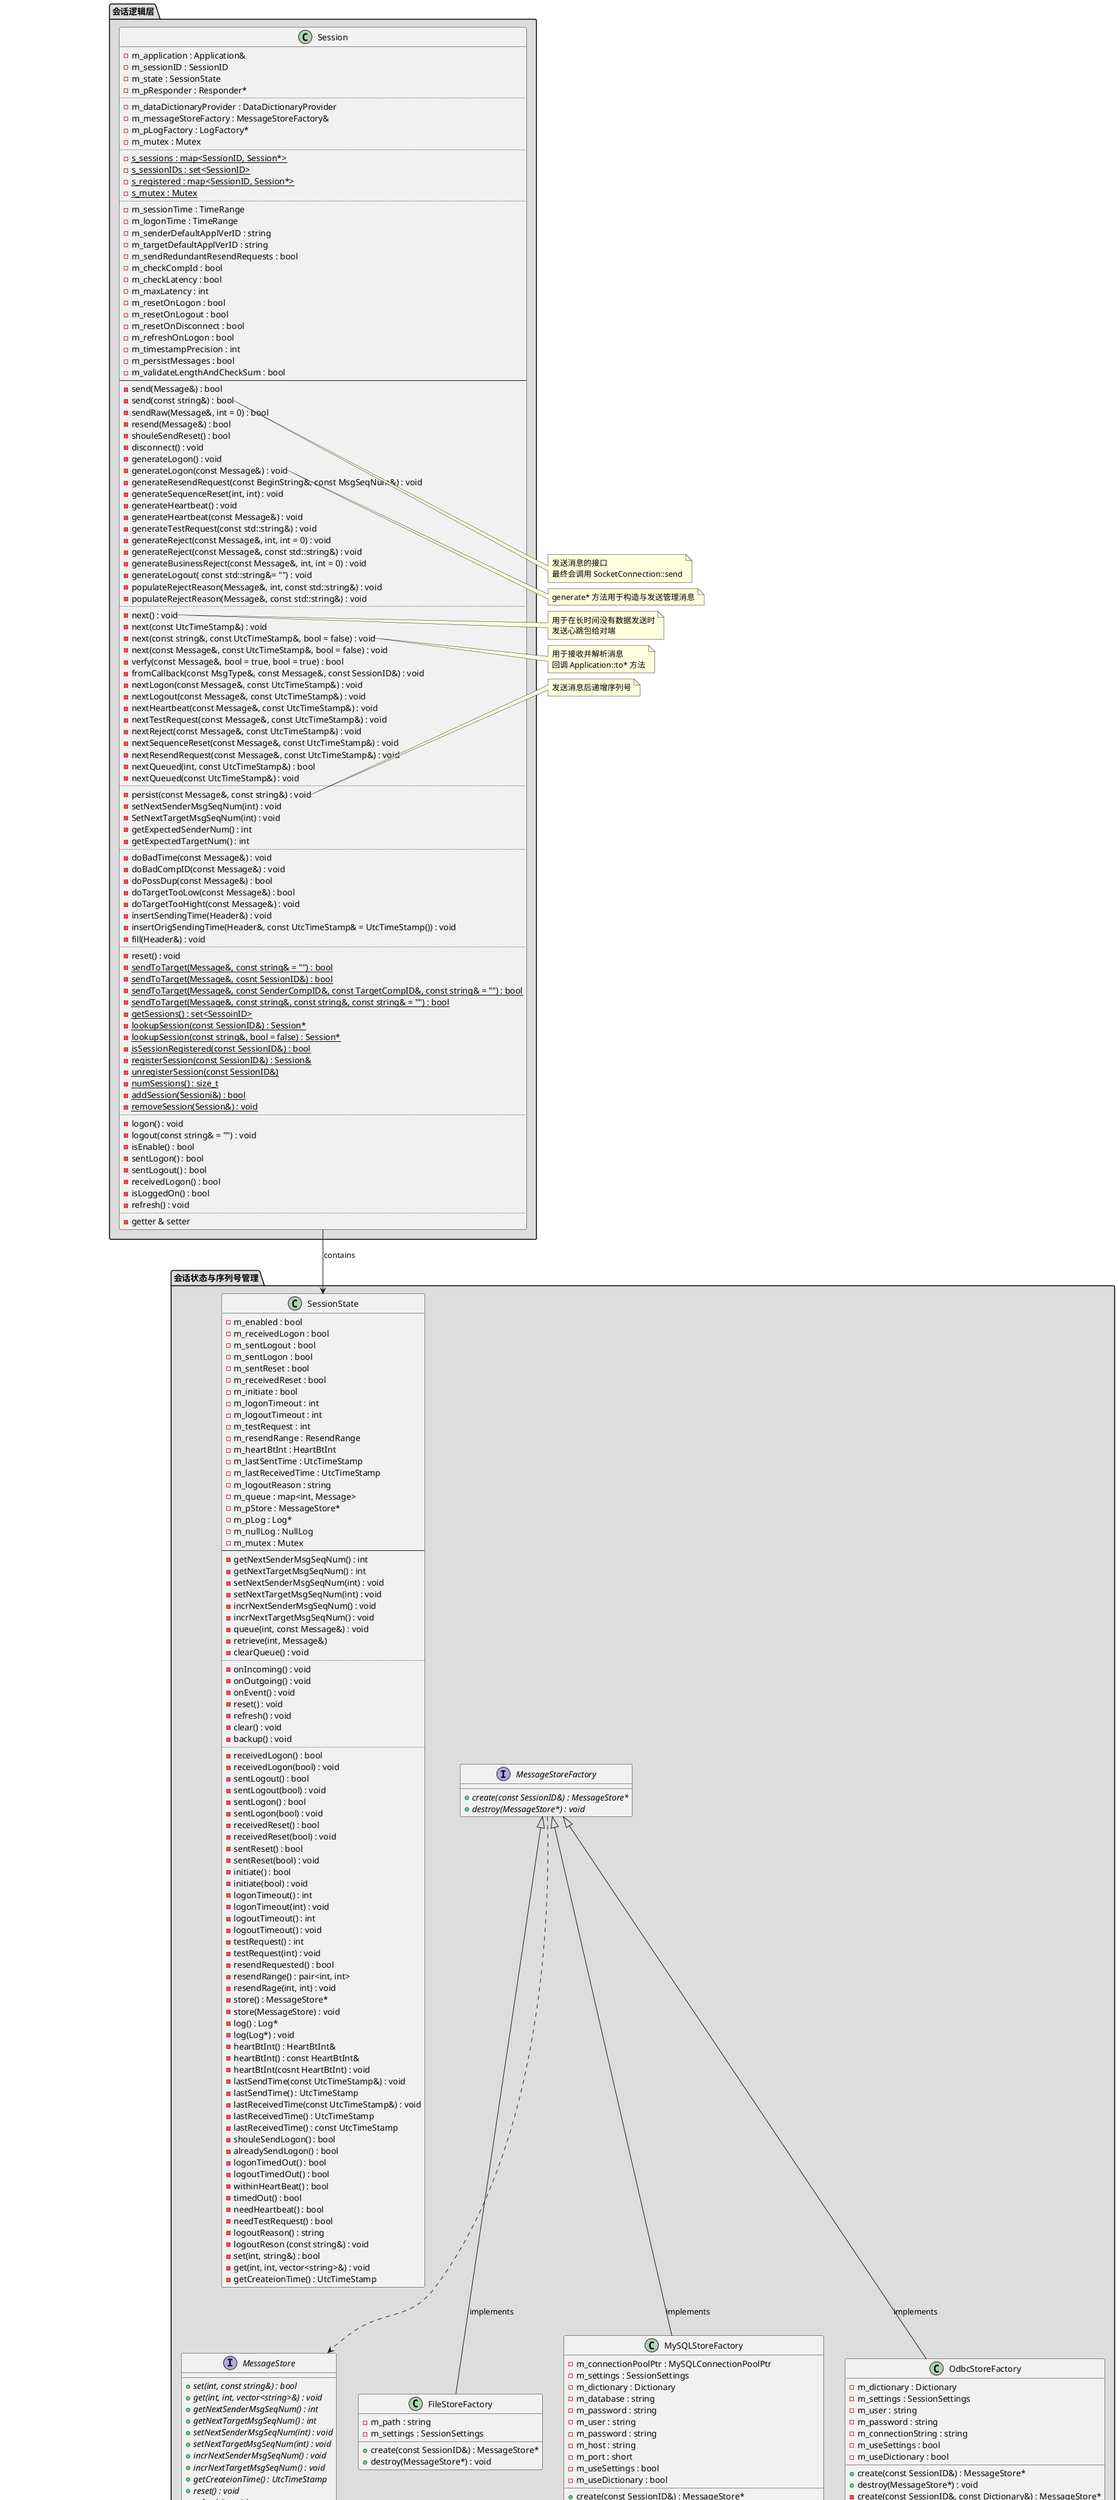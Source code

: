 @startuml quickfix_session_fixsession_classmap
''''''''''''''''''''''''''''''''''''''''''''''''''''''''''''
' 以下是类实例的定义
package "会话逻辑层" #DDDDDD
{
' 维护状态并实现 FIX 会话的逻辑。
class Session
{
    ' 成员变量
    - m_application : Application&
    - m_sessionID : SessionID
    - m_state : SessionState
    - m_pResponder : Responder*
    ..
    - m_dataDictionaryProvider : DataDictionaryProvider
    - m_messageStoreFactory : MessageStoreFactory&
    - m_pLogFactory : LogFactory*
    - m_mutex : Mutex
    ..
    {static}- s_sessions : map<SessionID, Session*>
    {static}- s_sessionIDs : set<SessionID>
    {static}- s_registered : map<SessionID, Session*>
    {static}- s_mutex : Mutex
    ..
    ' 与配置文件中的配置项相对应的成员变量
    - m_sessionTime : TimeRange
    - m_logonTime : TimeRange
    - m_senderDefaultApplVerID : string
    - m_targetDefaultApplVerID : string
    - m_sendRedundantResendRequests : bool
    - m_checkCompId : bool
    - m_checkLatency : bool
    - m_maxLatency : int
    - m_resetOnLogon : bool
    - m_resetOnLogout : bool
    - m_resetOnDisconnect : bool
    - m_refreshOnLogon : bool
    - m_timestampPrecision : int
    - m_persistMessages : bool
    - m_validateLengthAndCheckSum : bool
    --
    ' 成员函数
    - send(Message&) : bool
    - send(const string&) : bool
    - sendRaw(Message&, int = 0) : bool
    - resend(Message&) : bool
    - shouleSendReset() : bool
    - disconnect() : void
    - generateLogon() : void
    - generateLogon(const Message&) : void
    - generateResendRequest(const BeginString&, const MsgSeqNum&) : void
    - generateSequenceReset(int, int) : void
    - generateHeartbeat() : void
    - generateHeartbeat(const Message&) : void
    - generateTestRequest(const std::string&) : void
    - generateReject(const Message&, int, int = 0) : void
    - generateReject(const Message&, const std::string&) : void
    - generateBusinessReject(const Message&, int, int = 0) : void
    - generateLogout( const std::string&= "") : void
    - populateRejectReason(Message&, int, const std::string&) : void
    - populateRejectReason(Message&, const std::string&) : void
    ..
    - next() : void
    - next(const UtcTimeStamp&) : void
    - next(const string&, const UtcTimeStamp&, bool = false) : void
    - next(const Message&, const UtcTimeStamp&, bool = false) : void
    - verfy(const Message&, bool = true, bool = true) : bool
    - fromCallback(const MsgType&, const Message&, const SessionID&) : void
    - nextLogon(const Message&, const UtcTimeStamp&) : void
    - nextLogout(const Message&, const UtcTimeStamp&) : void
    - nextHeartbeat(const Message&, const UtcTimeStamp&) : void
    - nextTestRequest(const Message&, const UtcTimeStamp&) : void
    - nextReject(const Message&, const UtcTimeStamp&) : void
    - nextSequenceReset(const Message&, const UtcTimeStamp&) : void
    - nextResendRequest(const Message&, const UtcTimeStamp&) : void
    - nextQueued(int, const UtcTimeStamp&) : bool
    - nextQueued(const UtcTimeStamp&) : void
    ..
    - persist(const Message&, const string&) : void
    - setNextSenderMsgSeqNum(int) : void
    - SetNextTargetMsgSeqNum(int) : void
    - getExpectedSenderNum() : int
    - getExpectedTargetNum() : int
    ..
    - doBadTime(const Message&) : void
    - doBadCompID(const Message&) : void
    - doPossDup(const Message&) : bool
    - doTargetTooLow(const Message&) : bool
    - doTargetTooHight(const Message&) : void
    - insertSendingTime(Header&) : void
    - insertOrigSendingTime(Header&, const UtcTimeStamp& = UtcTimeStamp()) : void
    - fill(Header&) : void
    ..
    - reset() : void
    {static}- sendToTarget(Message&, const string& = "") : bool
    {static}- sendToTarget(Message&, cosnt SessionID&) : bool
    {static}- sendToTarget(Message&, const SenderCompID&, const TargetCompID&, const string& = "") : bool
    {static}- sendToTarget(Message&, const string&, const string&, const string& = "") : bool
    {static}- getSessions() : set<SessoinID>
    {static}- lookupSession(const SessionID&) : Session*
    {static}- lookupSession(const string&, bool = false) : Session*
    {static}- isSessionRegistered(const SessionID&) : bool
    {static}- registerSession(const SessionID&) : Session&
    {static}- unregisterSession(const SessionID&)
    {static}- numSessions() : size_t
    {static}- addSession(Sessioni&) : bool
    {static}- removeSession(Session&) : void
    ..
    ' 设置或获取状态相关的函数
    - logon() : void
    - logout(const string& = "") : void
    - isEnable() : bool
    - sentLogon() : bool
    - sentLogout() : bool
    - receivedLogon() : bool
    - isLoggedOn() : bool
    - refresh() : void
    ..
    ' 获取/设置成员变量的函数
    {method}- getter & setter
}
}
' end package

package "会话状态与序列号管理" #DDDDDD
{
interface MessageStore
{
    ' 成员函数
    {abstract}+ set(int, const string&) : bool
    {abstract}+ get(int, int, vector<string>&) : void
    {abstract}+ getNextSenderMsgSeqNum() : int
    {abstract}+ getNextTargetMsgSeqNum() : int
    {abstract}+ setNextSenderMsgSeqNum(int) : void
    {abstract}+ setNextTargetMsgSeqNum(int) : void
    {abstract}+ incrNextSenderMsgSeqNum() : void
    {abstract}+ incrNextTargetMsgSeqNum() : void
    {abstract}+ getCreateionTime() : UtcTimeStamp
    {abstract}+ reset() : void
    {abstract}+ refresh() : void
}

interface MessageStoreFactory
{
    ' 成员方法
    {abstract}+ create(const SessionID&) : MessageStore*
    {abstract}+ destroy(MessageStore*) : void
}

class FileStoreFactory
{
    ' 成员变量
    - m_path : string
    - m_settings : SessionSettings
    ' 成员函数
    + create(const SessionID&) : MessageStore*
    + destroy(MessageStore*) : void
}

' 基于文件的存储实现
class FileStore
{
    ' 成员变量
    - m_cache : MemoryStore
    - m_offsets : map<int, pair<int, int>>
    - m_msgFileName : string
    - m_headerFileName : string
    - m_seqNumsFileNmae : string
    - m_msgFile : FILE*
    - m_headerFile : FILE*
    - m_seqNumsFile : FILE*
    - m_sessionFile : FILE*
    --
    ' 成员函数
    + set(int, const string&) : bool
    + get(int, int, vector<string>&) : void
    + getNextSenderMsgSeqNum() : int
    + getNextTargetMsgSeqNum() : int
    + setNextSenderMsgSeqNum(int) : void
    + setNextTargetMsgSeqNum(int) : void
    + incrNextSenderMsgSeqNum() : void
    + incrNextTargetMsgSeqNum() : void
    + getCreateionTime() : UtcTimeStamp
    + reset() : void
    + refresh() : void
    ..
    - open(bool) : void
    - populateCache() : void
    - readFromFile(int, int, string&) : bool
    - setSeqNum() : void
    - setSession() : void
    - get(int, string&) : bool
}

class MemoryStore
{
    ' 成员变量
    - m_messages : map<int, string>
    - m_nextSenderMsgSeqNum : int
    - m_nextTargetMsgSeqNum : int
    - m_creationTime : UtcTimeStamp
    ' 成员函数
    + set(int, const string&) : bool
    + get(int, int, vector<string>&) : void
    + getNextSenderMsgSeqNum() : int
    + getNextTargetMsgSeqNum() : int
    + setNextSenderMsgSeqNum(int) : void
    + setNextTargetMsgSeqNum(int) : void
    + incrNextSenderMsgSeqNum() : void
    + incrNextTargetMsgSeqNum() : void
    + getCreateionTime() : UtcTimeStamp
    + reset() : void
    + refresh() : void
}

' 基于mysql的存储实现
class MySQLStoreFactory
{
    ' 成员变量
    - m_connectionPoolPtr : MySQLConnectionPoolPtr
    - m_settings : SessionSettings
    - m_dictionary : Dictionary
    - m_database : string
    - m_password : string
    - m_user : string
    - m_password : string
    - m_host : string
    - m_port : short
    - m_useSettings : bool
    - m_useDictionary : bool
    ' 成员函数
    + create(const SessionID&) : MessageStore*
    + destroy(MessageStore*) : void
    - create(const SessionID&, const Dictionary&) : MessageStore*
}

class MySQLStore
{
    ' 成员变量
    - m_cache : MemoryStore
    - m_pConnection : MySQLConnection*
    - m_pConnectionPool : MySQLConnectionPool*
    - m_sessionID : SessionID
    ' 成员函数
    + set(int, const string&) : bool
    + get(int, int, vector<string>&) : void
    + getNextSenderMsgSeqNum() : int
    + getNextTargetMsgSeqNum() : int
    + setNextSenderMsgSeqNum(int) : void
    + setNextTargetMsgSeqNum(int) : void
    + incrNextSenderMsgSeqNum() : void
    + incrNextTargetMsgSeqNum() : void
    + getCreateionTime() : UtcTimeStamp
    + reset() : void
    + refresh() : void
}

class OdbcStoreFactory
{
    ' 成员变量
    - m_dictionary : Dictionary
    - m_settings : SessionSettings
    - m_user : string
    - m_password : string
    - m_connectionString : string
    - m_useSettings : bool
    - m_useDictionary : bool
    ' 成员函数
    + create(const SessionID&) : MessageStore*
    + destroy(MessageStore*) : void
    - create(const SessionID&, const Dictionary&) : MessageStore*
}

class OdbcStore
{
    ' 成员变量
    - m_cache : MemoryStore
    - m_pConnection : OdbcConnection*
    - m_sessionID : SessionID
    ' 成员函数
    + set(int, const string&) : bool
    + get(int, int, vector<string>&) : void
    + getNextSenderMsgSeqNum() : int
    + getNextTargetMsgSeqNum() : int
    + setNextSenderMsgSeqNum(int) : void
    + setNextTargetMsgSeqNum(int) : void
    + incrNextSenderMsgSeqNum() : void
    + incrNextTargetMsgSeqNum() : void
    + getCreateionTime() : UtcTimeStamp
    + reset() : void
    + refresh() : void
    - populateCache() : void
}

' 维护Session类的所有状态
class SessionState
{
    ' 成员变量
    - m_enabled : bool
    - m_receivedLogon : bool
    - m_sentLogout : bool
    - m_sentLogon : bool
    - m_sentReset : bool
    - m_receivedReset : bool
    - m_initiate : bool
    - m_logonTimeout : int
    - m_logoutTimeout : int
    - m_testRequest : int
    - m_resendRange : ResendRange
    - m_heartBtInt : HeartBtInt
    - m_lastSentTime : UtcTimeStamp
    - m_lastReceivedTime : UtcTimeStamp
    - m_logoutReason : string
    - m_queue : map<int, Message>
    - m_pStore : MessageStore*
    - m_pLog : Log*
    - m_nullLog : NullLog
    - m_mutex : Mutex
    ' 成员函数
    --
    ' 缓存发送过的消息
    - getNextSenderMsgSeqNum() : int
    - getNextTargetMsgSeqNum() : int
    - setNextSenderMsgSeqNum(int) : void
    - setNextTargetMsgSeqNum(int) : void
    - incrNextSenderMsgSeqNum() : void
    - incrNextTargetMsgSeqNum() : void
    - queue(int, const Message&) : void
    - retrieve(int, Message&)
    - clearQueue() : void
    ..
    - onIncoming() : void
    - onOutgoing() : void
    - onEvent() : void
    - reset() : void
    - refresh() : void
    - clear() : void
    - backup() : void
    ..
    ' 以下是根据 Fix 会话中的各种规定进行状态的设置
    - receivedLogon() : bool
    - receivedLogon(bool) : void
    - sentLogout() : bool
    - sentLogout(bool) : void
    - sentLogon() : bool
    - sentLogon(bool) : void
    - receivedReset() : bool
    - receivedReset(bool) : void
    - sentReset() : bool
    - sentReset(bool) : void
    - initiate() : bool
    - initiate(bool) : void
    - logonTimeout() : int
    - logonTimeout(int) : void
    - logoutTimeout() : int
    - logoutTimeout() : void
    - testRequest() : int
    - testRequest(int) : void
    - resendRequested() : bool
    - resendRange() : pair<int, int>
    - resendRage(int, int) : void
    - store() : MessageStore*
    - store(MessageStore) : void
    - log() : Log*
    - log(Log*) : void
    - heartBtInt() : HeartBtInt&
    - heartBtInt() : const HeartBtInt&
    - heartBtInt(cosnt HeartBtInt) : void
    - lastSendTime(const UtcTimeStamp&) : void
    - lastSendTime() : UtcTimeStamp
    - lastReceivedTime(const UtcTimeStamp&) : void
    - lastReceivedTime() : UtcTimeStamp
    - lastReceivedTime() : const UtcTimeStamp
    - shouleSendLogon() : bool
    - alreadySendLogon() : bool
    - logonTimedOut() : bool
    - logoutTimedOut() : bool
    - withinHeartBeat() : bool
    - timedOut() : bool
    - needHeartbeat() : bool
    - needTestRequest() : bool
    - logoutReason() : string
    - logoutReson (const string&) : void
    - set(int, string&) : bool
    - get(int, int, vector<string>&) : void
    - getCreateionTime() : UtcTimeStamp
}
}
' end package

''''''''''''''''''''''''''''''''''''''''''''''''''''''''''''
' 以下是注释

note left of FileStore::populateCache
从文件中读出数据
比如：读出序列号，设置到内存中
end note

note left of FileStore::open
1. 先读出文件中的数据写入内存
2. 将内存中的数据同步到文件
有什么意义？
end note

note left of FileStore::"set(int, const string&)"
通信过程中，
实时地将收到的消息写入文件
end note

note left of FileStore::setSeqNum
通信过程中，
实时地将序列号的变更同步到文件
end note

note left of FileStore::setSession
通信过程中，
实时地将会话创建时间的变更同步到文件
end note

note left of Session::"send(const string&)"
发送消息的接口
最终会调用 SocketConnection::send
end note

note left of Session::"generateLogon(const Message&)"
generate* 方法用于构造与发送管理消息
end note

note left of Session::"next()"
用于在长时间没有数据发送时
发送心跳包给对端
end note

note left of Session::"next(const string&, const UtcTimeStamp&, bool = false)"
用于接收并解析消息
回调 Application::to* 方法
end note

note left of Session::"persist(const Message&, const string&)"
发送消息后递增序列号
end note

''''''''''''''''''''''''''''''''''''''''''''''''''''''''''''
' 以下是类关系的定义

Session --> SessionState : contains
FileStore --> MemoryStore : contains
MySQLStore --> MemoryStore : contains
OdbcStore --> MemoryStore : contains

MessageStoreFactory ..> MessageStore 
MessageStoreFactory <|-- FileStoreFactory : implements
MessageStoreFactory <|-- MySQLStoreFactory : implements
MessageStoreFactory <|-- OdbcStoreFactory : implements
MessageStore <|-- FileStore : implements
MessageStore <|-- MySQLStore : implements
MessageStore <|-- OdbcStore : implements
MessageStore <|-- MemoryStore : implements
@enduml